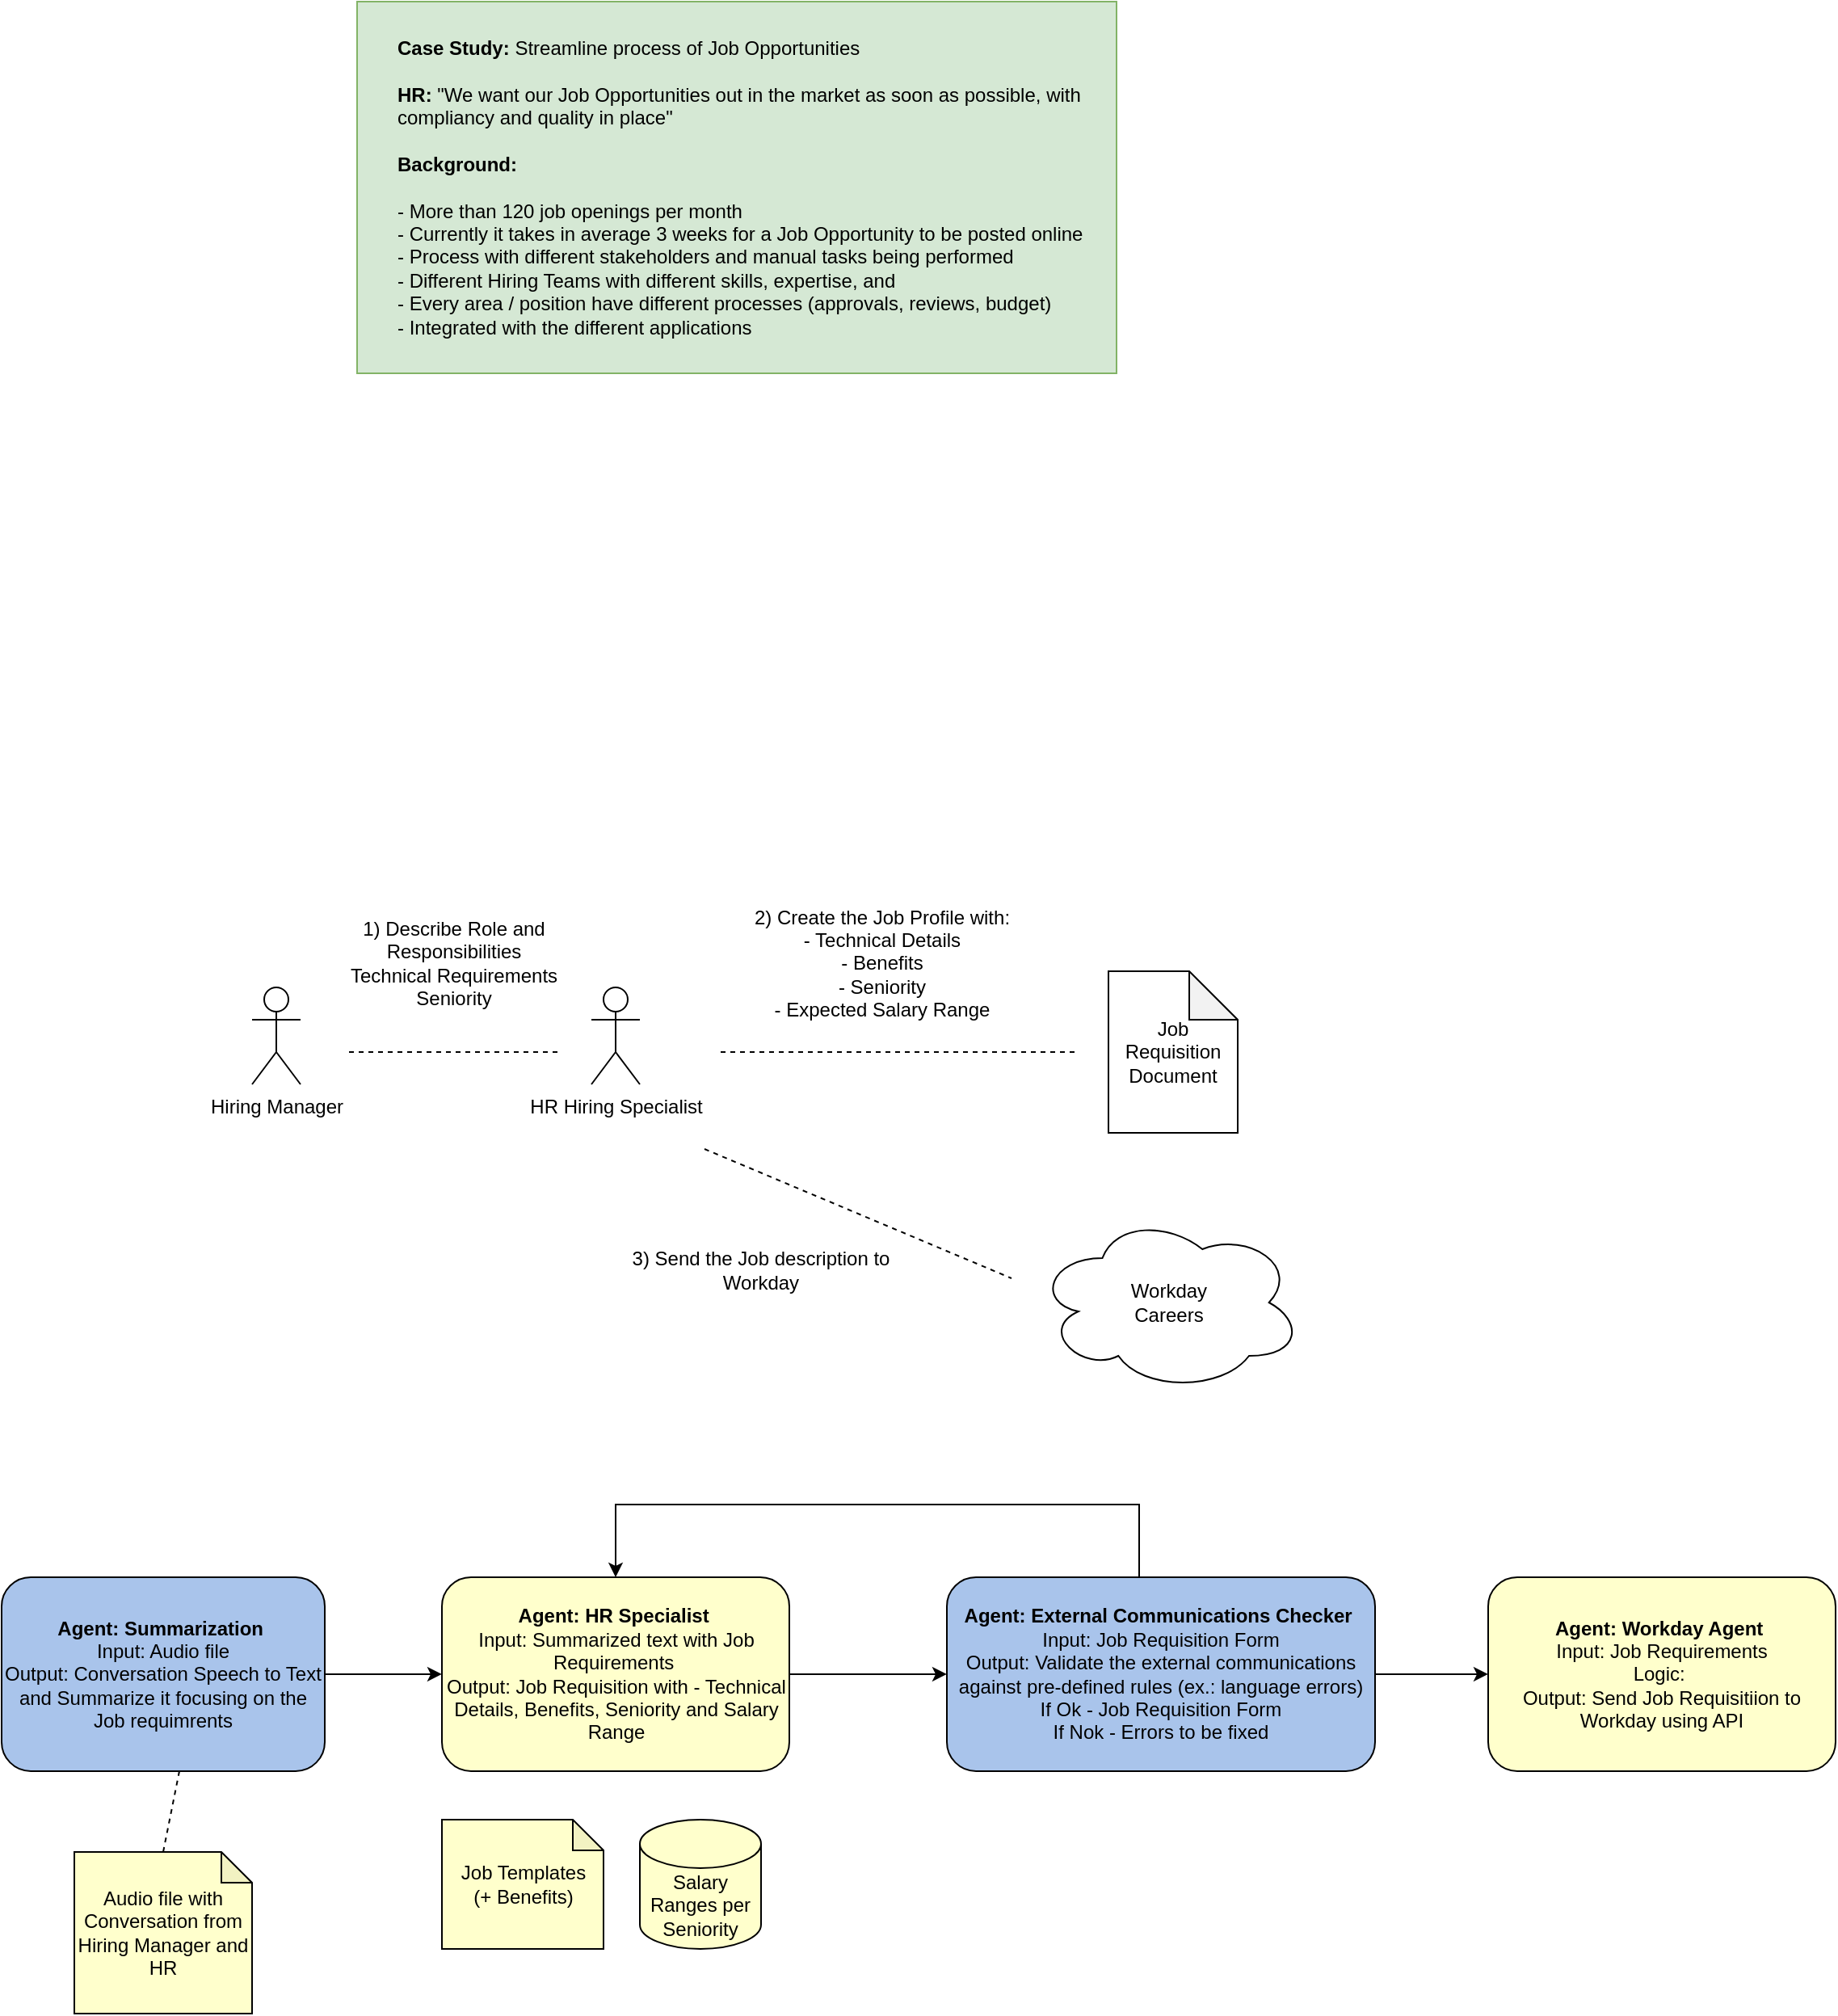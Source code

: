<mxfile version="25.0.1">
  <diagram name="Page-1" id="vi35acOxkIUwAv7Cc4Zm">
    <mxGraphModel dx="1354" dy="1923" grid="1" gridSize="10" guides="1" tooltips="1" connect="1" arrows="1" fold="1" page="1" pageScale="1" pageWidth="850" pageHeight="1100" math="0" shadow="0">
      <root>
        <mxCell id="0" />
        <mxCell id="1" parent="0" />
        <mxCell id="0BmHSBCm1tn6DEY9RKad-2" value="" style="rounded=0;whiteSpace=wrap;html=1;fillColor=#d5e8d4;strokeColor=#82b366;" vertex="1" parent="1">
          <mxGeometry x="230" y="-350" width="470" height="230" as="geometry" />
        </mxCell>
        <mxCell id="ObHdOw-tSX2_qSYhkpck-1" value="Hiring Manager" style="shape=umlActor;verticalLabelPosition=bottom;verticalAlign=top;html=1;outlineConnect=0;" parent="1" vertex="1">
          <mxGeometry x="165" y="260" width="30" height="60" as="geometry" />
        </mxCell>
        <mxCell id="ObHdOw-tSX2_qSYhkpck-2" value="HR Hiring Specialist" style="shape=umlActor;verticalLabelPosition=bottom;verticalAlign=top;html=1;outlineConnect=0;" parent="1" vertex="1">
          <mxGeometry x="375" y="260" width="30" height="60" as="geometry" />
        </mxCell>
        <mxCell id="ObHdOw-tSX2_qSYhkpck-4" value="" style="endArrow=none;dashed=1;html=1;rounded=0;" parent="1" edge="1">
          <mxGeometry width="50" height="50" relative="1" as="geometry">
            <mxPoint x="225" y="300" as="sourcePoint" />
            <mxPoint x="355" y="300" as="targetPoint" />
          </mxGeometry>
        </mxCell>
        <mxCell id="ObHdOw-tSX2_qSYhkpck-6" value="1) Describe Role and Responsibilities&lt;div&gt;Technical Requirements&lt;/div&gt;&lt;div&gt;Seniority&lt;/div&gt;" style="text;html=1;align=center;verticalAlign=middle;whiteSpace=wrap;rounded=0;" parent="1" vertex="1">
          <mxGeometry x="195" y="230" width="190" height="30" as="geometry" />
        </mxCell>
        <mxCell id="ObHdOw-tSX2_qSYhkpck-9" value="2) Create the Job Profile with:&lt;div&gt;- Technical Details&lt;/div&gt;&lt;div&gt;- Benefits&lt;/div&gt;&lt;div&gt;- Seniority&lt;/div&gt;&lt;div&gt;- Expected Salary Range&lt;/div&gt;" style="text;html=1;align=center;verticalAlign=middle;whiteSpace=wrap;rounded=0;" parent="1" vertex="1">
          <mxGeometry x="460" y="230" width="190" height="30" as="geometry" />
        </mxCell>
        <mxCell id="ObHdOw-tSX2_qSYhkpck-10" value="Job Requisition&lt;div&gt;Document&lt;/div&gt;" style="shape=note;whiteSpace=wrap;html=1;backgroundOutline=1;darkOpacity=0.05;" parent="1" vertex="1">
          <mxGeometry x="695" y="250" width="80" height="100" as="geometry" />
        </mxCell>
        <mxCell id="ObHdOw-tSX2_qSYhkpck-11" value="" style="endArrow=none;dashed=1;html=1;rounded=0;" parent="1" edge="1">
          <mxGeometry width="50" height="50" relative="1" as="geometry">
            <mxPoint x="455" y="300" as="sourcePoint" />
            <mxPoint x="675" y="300" as="targetPoint" />
          </mxGeometry>
        </mxCell>
        <mxCell id="ObHdOw-tSX2_qSYhkpck-12" value="Workday&lt;div&gt;Careers&lt;/div&gt;" style="ellipse;shape=cloud;whiteSpace=wrap;html=1;" parent="1" vertex="1">
          <mxGeometry x="650" y="400" width="165" height="110" as="geometry" />
        </mxCell>
        <mxCell id="ObHdOw-tSX2_qSYhkpck-13" value="" style="endArrow=none;dashed=1;html=1;rounded=0;" parent="1" edge="1">
          <mxGeometry width="50" height="50" relative="1" as="geometry">
            <mxPoint x="445" y="360" as="sourcePoint" />
            <mxPoint x="635" y="440" as="targetPoint" />
          </mxGeometry>
        </mxCell>
        <mxCell id="ObHdOw-tSX2_qSYhkpck-14" value="3) Send the Job description to Workday" style="text;html=1;align=center;verticalAlign=middle;whiteSpace=wrap;rounded=0;" parent="1" vertex="1">
          <mxGeometry x="385" y="420" width="190" height="30" as="geometry" />
        </mxCell>
        <mxCell id="ObHdOw-tSX2_qSYhkpck-24" style="edgeStyle=orthogonalEdgeStyle;rounded=0;orthogonalLoop=1;jettySize=auto;html=1;" parent="1" source="ObHdOw-tSX2_qSYhkpck-19" target="ObHdOw-tSX2_qSYhkpck-20" edge="1">
          <mxGeometry relative="1" as="geometry" />
        </mxCell>
        <mxCell id="ObHdOw-tSX2_qSYhkpck-19" value="&lt;b&gt;Agent:&amp;nbsp;&lt;/b&gt;&lt;b&gt;Summarization&amp;nbsp;&lt;/b&gt;&lt;div&gt;Input: Audio file&lt;br&gt;&lt;div&gt;Output: Conversation Speech to Text and Summarize it focusing on the Job requimrents&lt;/div&gt;&lt;/div&gt;" style="rounded=1;whiteSpace=wrap;html=1;fillColor=#A9C4EB;" parent="1" vertex="1">
          <mxGeometry x="10" y="624.97" width="200" height="120" as="geometry" />
        </mxCell>
        <mxCell id="ObHdOw-tSX2_qSYhkpck-29" style="edgeStyle=orthogonalEdgeStyle;rounded=0;orthogonalLoop=1;jettySize=auto;html=1;entryX=0;entryY=0.5;entryDx=0;entryDy=0;" parent="1" source="ObHdOw-tSX2_qSYhkpck-20" target="ObHdOw-tSX2_qSYhkpck-28" edge="1">
          <mxGeometry relative="1" as="geometry" />
        </mxCell>
        <mxCell id="ObHdOw-tSX2_qSYhkpck-20" value="&lt;b&gt;Agent:&lt;/b&gt; &lt;b&gt;HR Specialist&lt;/b&gt;&amp;nbsp;&lt;div&gt;Input: Summarized text with Job Requirements&lt;span style=&quot;background-color: initial;&quot;&gt;&amp;nbsp;&lt;/span&gt;&lt;/div&gt;&lt;div&gt;Output: Job Requisition with - Technical Details, Benefits, Seniority and Salary Range&lt;/div&gt;" style="rounded=1;whiteSpace=wrap;html=1;fillColor=#FFFFCC;" parent="1" vertex="1">
          <mxGeometry x="282.5" y="624.97" width="215" height="120" as="geometry" />
        </mxCell>
        <mxCell id="ObHdOw-tSX2_qSYhkpck-21" value="Job Templates&lt;div&gt;(+ Benefits)&lt;/div&gt;" style="shape=note;whiteSpace=wrap;html=1;backgroundOutline=1;darkOpacity=0.05;size=19;fillColor=#FFFFCC;" parent="1" vertex="1">
          <mxGeometry x="282.5" y="774.97" width="100" height="80" as="geometry" />
        </mxCell>
        <mxCell id="ObHdOw-tSX2_qSYhkpck-22" value="Audio file with Conversation from Hiring Manager and HR" style="shape=note;whiteSpace=wrap;html=1;backgroundOutline=1;darkOpacity=0.05;size=19;fillColor=#FFFFCC;" parent="1" vertex="1">
          <mxGeometry x="55" y="794.97" width="110" height="100" as="geometry" />
        </mxCell>
        <mxCell id="ObHdOw-tSX2_qSYhkpck-23" value="" style="endArrow=none;dashed=1;html=1;rounded=0;exitX=0.5;exitY=0;exitDx=0;exitDy=0;exitPerimeter=0;entryX=0.55;entryY=1;entryDx=0;entryDy=0;entryPerimeter=0;" parent="1" source="ObHdOw-tSX2_qSYhkpck-22" target="ObHdOw-tSX2_qSYhkpck-19" edge="1">
          <mxGeometry width="50" height="50" relative="1" as="geometry">
            <mxPoint x="25" y="794.97" as="sourcePoint" />
            <mxPoint x="75" y="744.97" as="targetPoint" />
          </mxGeometry>
        </mxCell>
        <mxCell id="ObHdOw-tSX2_qSYhkpck-26" value="Salary Ranges per Seniority" style="shape=cylinder3;whiteSpace=wrap;html=1;boundedLbl=1;backgroundOutline=1;size=15;fillColor=#FFFFCC;" parent="1" vertex="1">
          <mxGeometry x="405" y="774.97" width="75" height="80" as="geometry" />
        </mxCell>
        <mxCell id="ObHdOw-tSX2_qSYhkpck-30" style="edgeStyle=orthogonalEdgeStyle;rounded=0;orthogonalLoop=1;jettySize=auto;html=1;entryX=0.5;entryY=0;entryDx=0;entryDy=0;exitX=0.552;exitY=0.003;exitDx=0;exitDy=0;exitPerimeter=0;" parent="1" source="ObHdOw-tSX2_qSYhkpck-28" target="ObHdOw-tSX2_qSYhkpck-20" edge="1">
          <mxGeometry relative="1" as="geometry">
            <Array as="points">
              <mxPoint x="714" y="579.97" />
              <mxPoint x="390" y="579.97" />
            </Array>
          </mxGeometry>
        </mxCell>
        <mxCell id="ObHdOw-tSX2_qSYhkpck-32" style="edgeStyle=orthogonalEdgeStyle;rounded=0;orthogonalLoop=1;jettySize=auto;html=1;entryX=0;entryY=0.5;entryDx=0;entryDy=0;" parent="1" source="ObHdOw-tSX2_qSYhkpck-28" target="ObHdOw-tSX2_qSYhkpck-31" edge="1">
          <mxGeometry relative="1" as="geometry" />
        </mxCell>
        <mxCell id="ObHdOw-tSX2_qSYhkpck-28" value="&lt;b&gt;Agent:&lt;/b&gt; &lt;b&gt;External Communications Checker&lt;/b&gt;&amp;nbsp;&lt;div&gt;Input: Job Requisition Form&lt;/div&gt;&lt;div&gt;Output:&amp;nbsp;Validate the external communications against pre-defined rules (ex.: language errors)&lt;br&gt;&lt;/div&gt;&lt;div&gt;If Ok - Job Requisition Form&lt;/div&gt;&lt;div&gt;If Nok - Errors to be fixed&lt;/div&gt;" style="rounded=1;whiteSpace=wrap;html=1;fillColor=#A9C4EB;" parent="1" vertex="1">
          <mxGeometry x="595" y="624.97" width="265" height="120" as="geometry" />
        </mxCell>
        <mxCell id="ObHdOw-tSX2_qSYhkpck-31" value="&lt;b&gt;Agent:&lt;/b&gt; &lt;b&gt;Workday Agent&lt;/b&gt;&amp;nbsp;&lt;div&gt;Input: Job Requirements&lt;/div&gt;&lt;div&gt;Logic:&amp;nbsp;&lt;/div&gt;&lt;div&gt;Output: Send Job Requisitiion to Workday using API&lt;/div&gt;" style="rounded=1;whiteSpace=wrap;html=1;fillColor=#FFFFCC;" parent="1" vertex="1">
          <mxGeometry x="930" y="624.97" width="215" height="120" as="geometry" />
        </mxCell>
        <mxCell id="0BmHSBCm1tn6DEY9RKad-1" value="&lt;b&gt;Case Study:&lt;/b&gt; Streamline process of Job Opportunities&lt;div&gt;&lt;br&gt;&lt;/div&gt;&lt;div&gt;&lt;b&gt;HR:&lt;/b&gt;&amp;nbsp;&quot;We want our Job Opportunities out in the market as soon as possible, with compliancy and quality in place&quot;&lt;/div&gt;&lt;div&gt;&lt;br&gt;&lt;/div&gt;&lt;div&gt;&lt;div&gt;&lt;b&gt;Background:&lt;/b&gt;&lt;/div&gt;&lt;div&gt;&lt;br&gt;&lt;/div&gt;&lt;div&gt;- More than 120 job openings per month&lt;/div&gt;&lt;div&gt;- Currently it takes in average 3 weeks for a Job Opportunity to be posted online&lt;/div&gt;&lt;div&gt;- Process with different stakeholders and manual tasks being performed&lt;/div&gt;&lt;div&gt;- Different Hiring Teams with different skills, expertise, and&amp;nbsp;&lt;/div&gt;&lt;div&gt;- Every area / position have different processes (approvals, reviews, budget)&lt;/div&gt;&lt;div&gt;- Integrated with the different applications&lt;/div&gt;&lt;/div&gt;" style="text;html=1;align=left;verticalAlign=middle;whiteSpace=wrap;rounded=0;" vertex="1" parent="1">
          <mxGeometry x="252.5" y="-340" width="437.5" height="210" as="geometry" />
        </mxCell>
      </root>
    </mxGraphModel>
  </diagram>
</mxfile>
